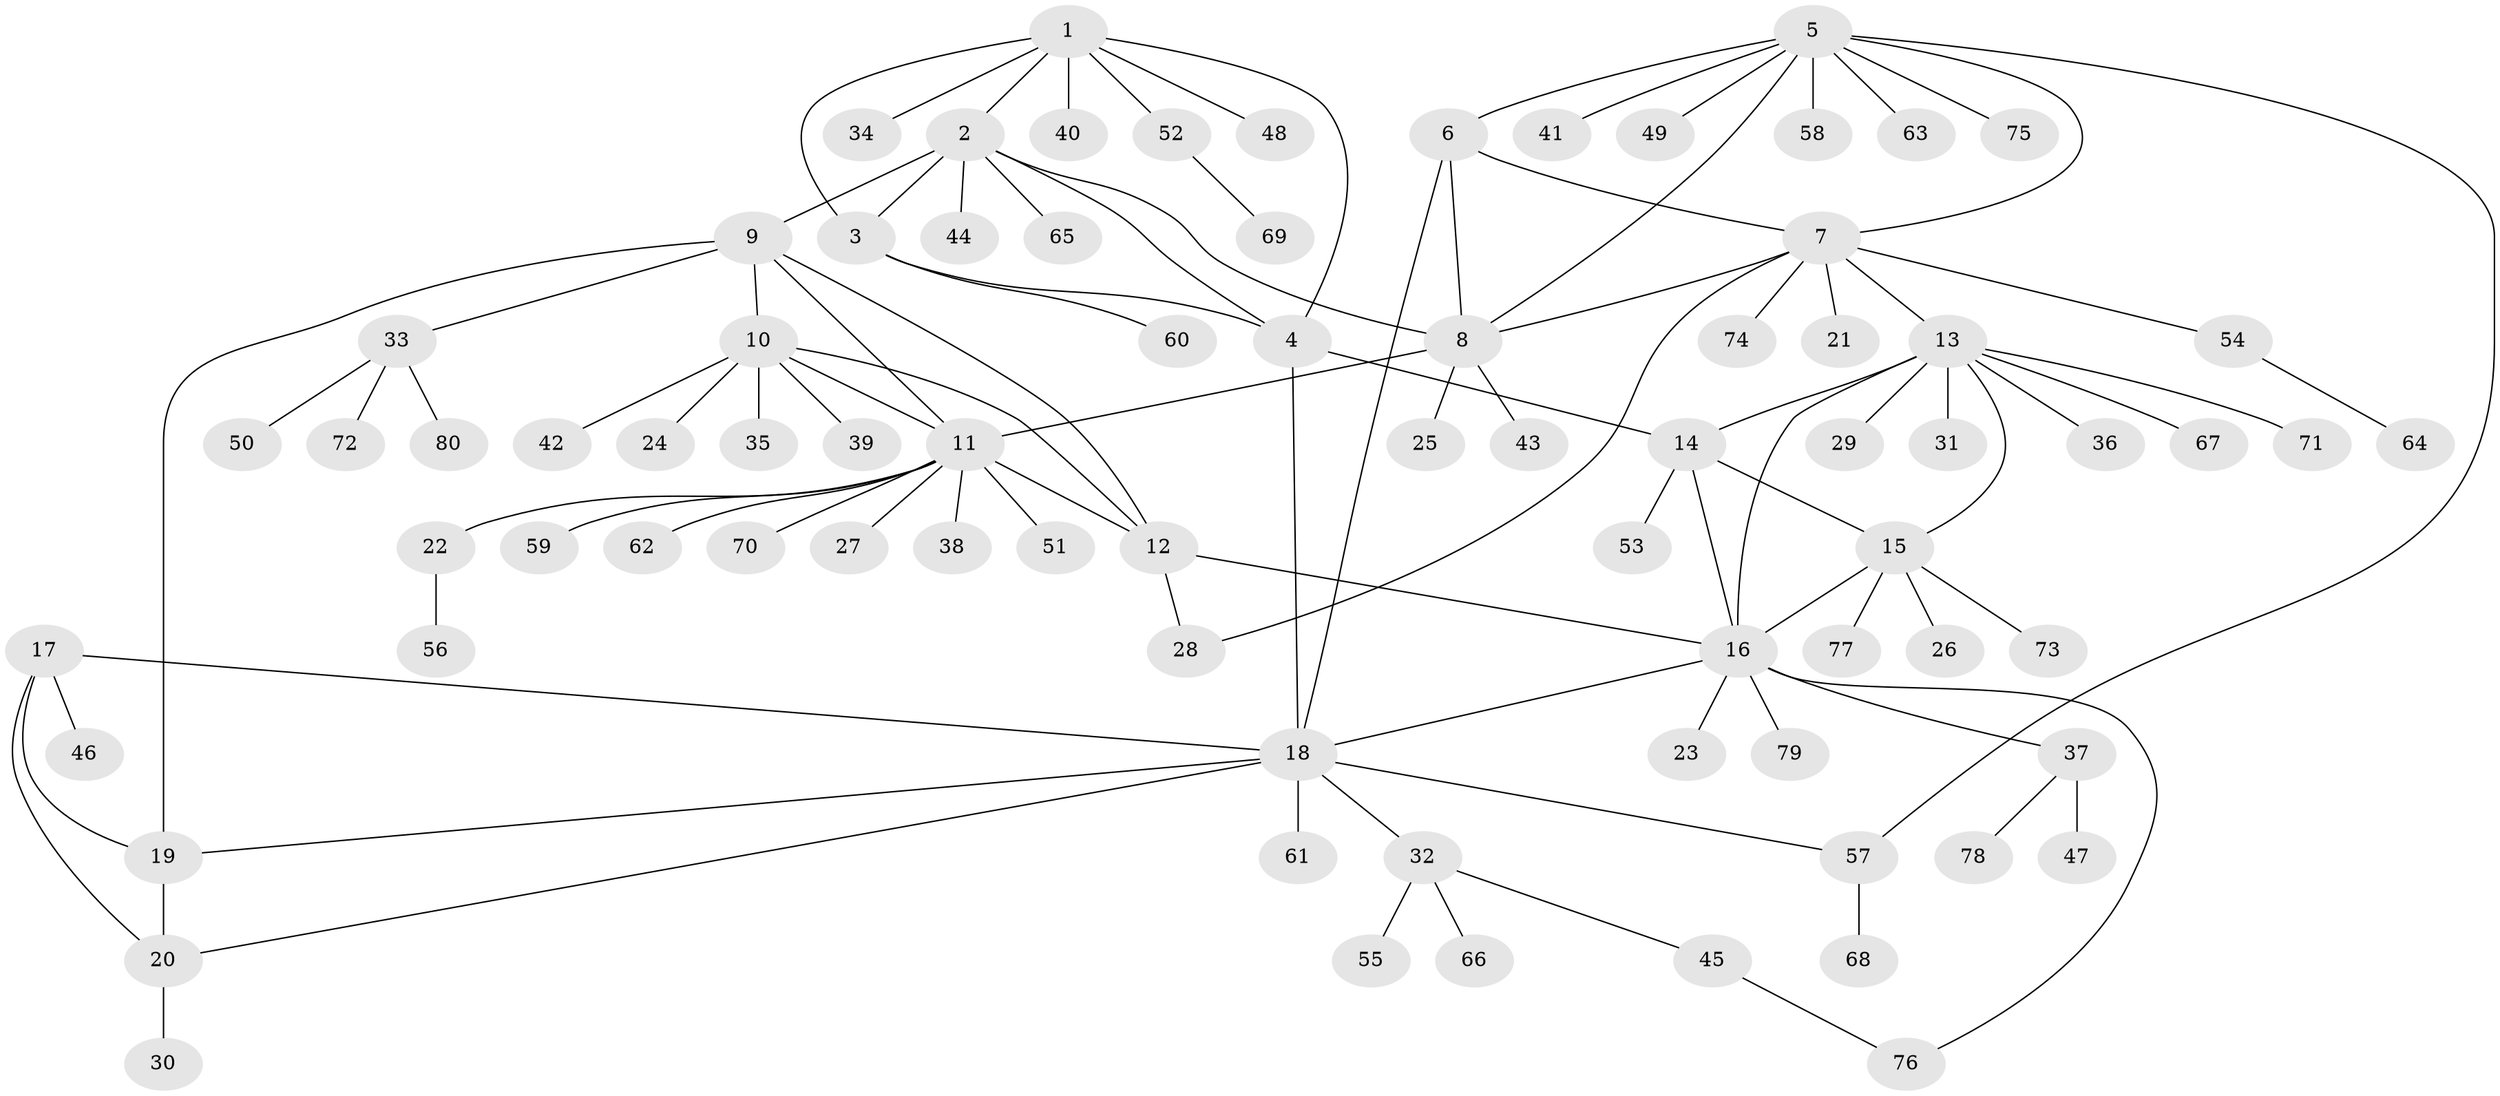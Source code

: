 // coarse degree distribution, {9: 0.017857142857142856, 4: 0.017857142857142856, 12: 0.03571428571428571, 6: 0.05357142857142857, 13: 0.017857142857142856, 3: 0.017857142857142856, 7: 0.017857142857142856, 1: 0.7857142857142857, 2: 0.03571428571428571}
// Generated by graph-tools (version 1.1) at 2025/57/03/04/25 21:57:56]
// undirected, 80 vertices, 103 edges
graph export_dot {
graph [start="1"]
  node [color=gray90,style=filled];
  1;
  2;
  3;
  4;
  5;
  6;
  7;
  8;
  9;
  10;
  11;
  12;
  13;
  14;
  15;
  16;
  17;
  18;
  19;
  20;
  21;
  22;
  23;
  24;
  25;
  26;
  27;
  28;
  29;
  30;
  31;
  32;
  33;
  34;
  35;
  36;
  37;
  38;
  39;
  40;
  41;
  42;
  43;
  44;
  45;
  46;
  47;
  48;
  49;
  50;
  51;
  52;
  53;
  54;
  55;
  56;
  57;
  58;
  59;
  60;
  61;
  62;
  63;
  64;
  65;
  66;
  67;
  68;
  69;
  70;
  71;
  72;
  73;
  74;
  75;
  76;
  77;
  78;
  79;
  80;
  1 -- 2;
  1 -- 3;
  1 -- 4;
  1 -- 34;
  1 -- 40;
  1 -- 48;
  1 -- 52;
  2 -- 3;
  2 -- 4;
  2 -- 8;
  2 -- 9;
  2 -- 44;
  2 -- 65;
  3 -- 4;
  3 -- 60;
  4 -- 14;
  4 -- 18;
  5 -- 6;
  5 -- 7;
  5 -- 8;
  5 -- 41;
  5 -- 49;
  5 -- 57;
  5 -- 58;
  5 -- 63;
  5 -- 75;
  6 -- 7;
  6 -- 8;
  6 -- 18;
  7 -- 8;
  7 -- 13;
  7 -- 21;
  7 -- 28;
  7 -- 54;
  7 -- 74;
  8 -- 11;
  8 -- 25;
  8 -- 43;
  9 -- 10;
  9 -- 11;
  9 -- 12;
  9 -- 19;
  9 -- 33;
  10 -- 11;
  10 -- 12;
  10 -- 24;
  10 -- 35;
  10 -- 39;
  10 -- 42;
  11 -- 12;
  11 -- 22;
  11 -- 27;
  11 -- 38;
  11 -- 51;
  11 -- 59;
  11 -- 62;
  11 -- 70;
  12 -- 16;
  12 -- 28;
  13 -- 14;
  13 -- 15;
  13 -- 16;
  13 -- 29;
  13 -- 31;
  13 -- 36;
  13 -- 67;
  13 -- 71;
  14 -- 15;
  14 -- 16;
  14 -- 53;
  15 -- 16;
  15 -- 26;
  15 -- 73;
  15 -- 77;
  16 -- 18;
  16 -- 23;
  16 -- 37;
  16 -- 76;
  16 -- 79;
  17 -- 18;
  17 -- 19;
  17 -- 20;
  17 -- 46;
  18 -- 19;
  18 -- 20;
  18 -- 32;
  18 -- 57;
  18 -- 61;
  19 -- 20;
  20 -- 30;
  22 -- 56;
  32 -- 45;
  32 -- 55;
  32 -- 66;
  33 -- 50;
  33 -- 72;
  33 -- 80;
  37 -- 47;
  37 -- 78;
  45 -- 76;
  52 -- 69;
  54 -- 64;
  57 -- 68;
}
